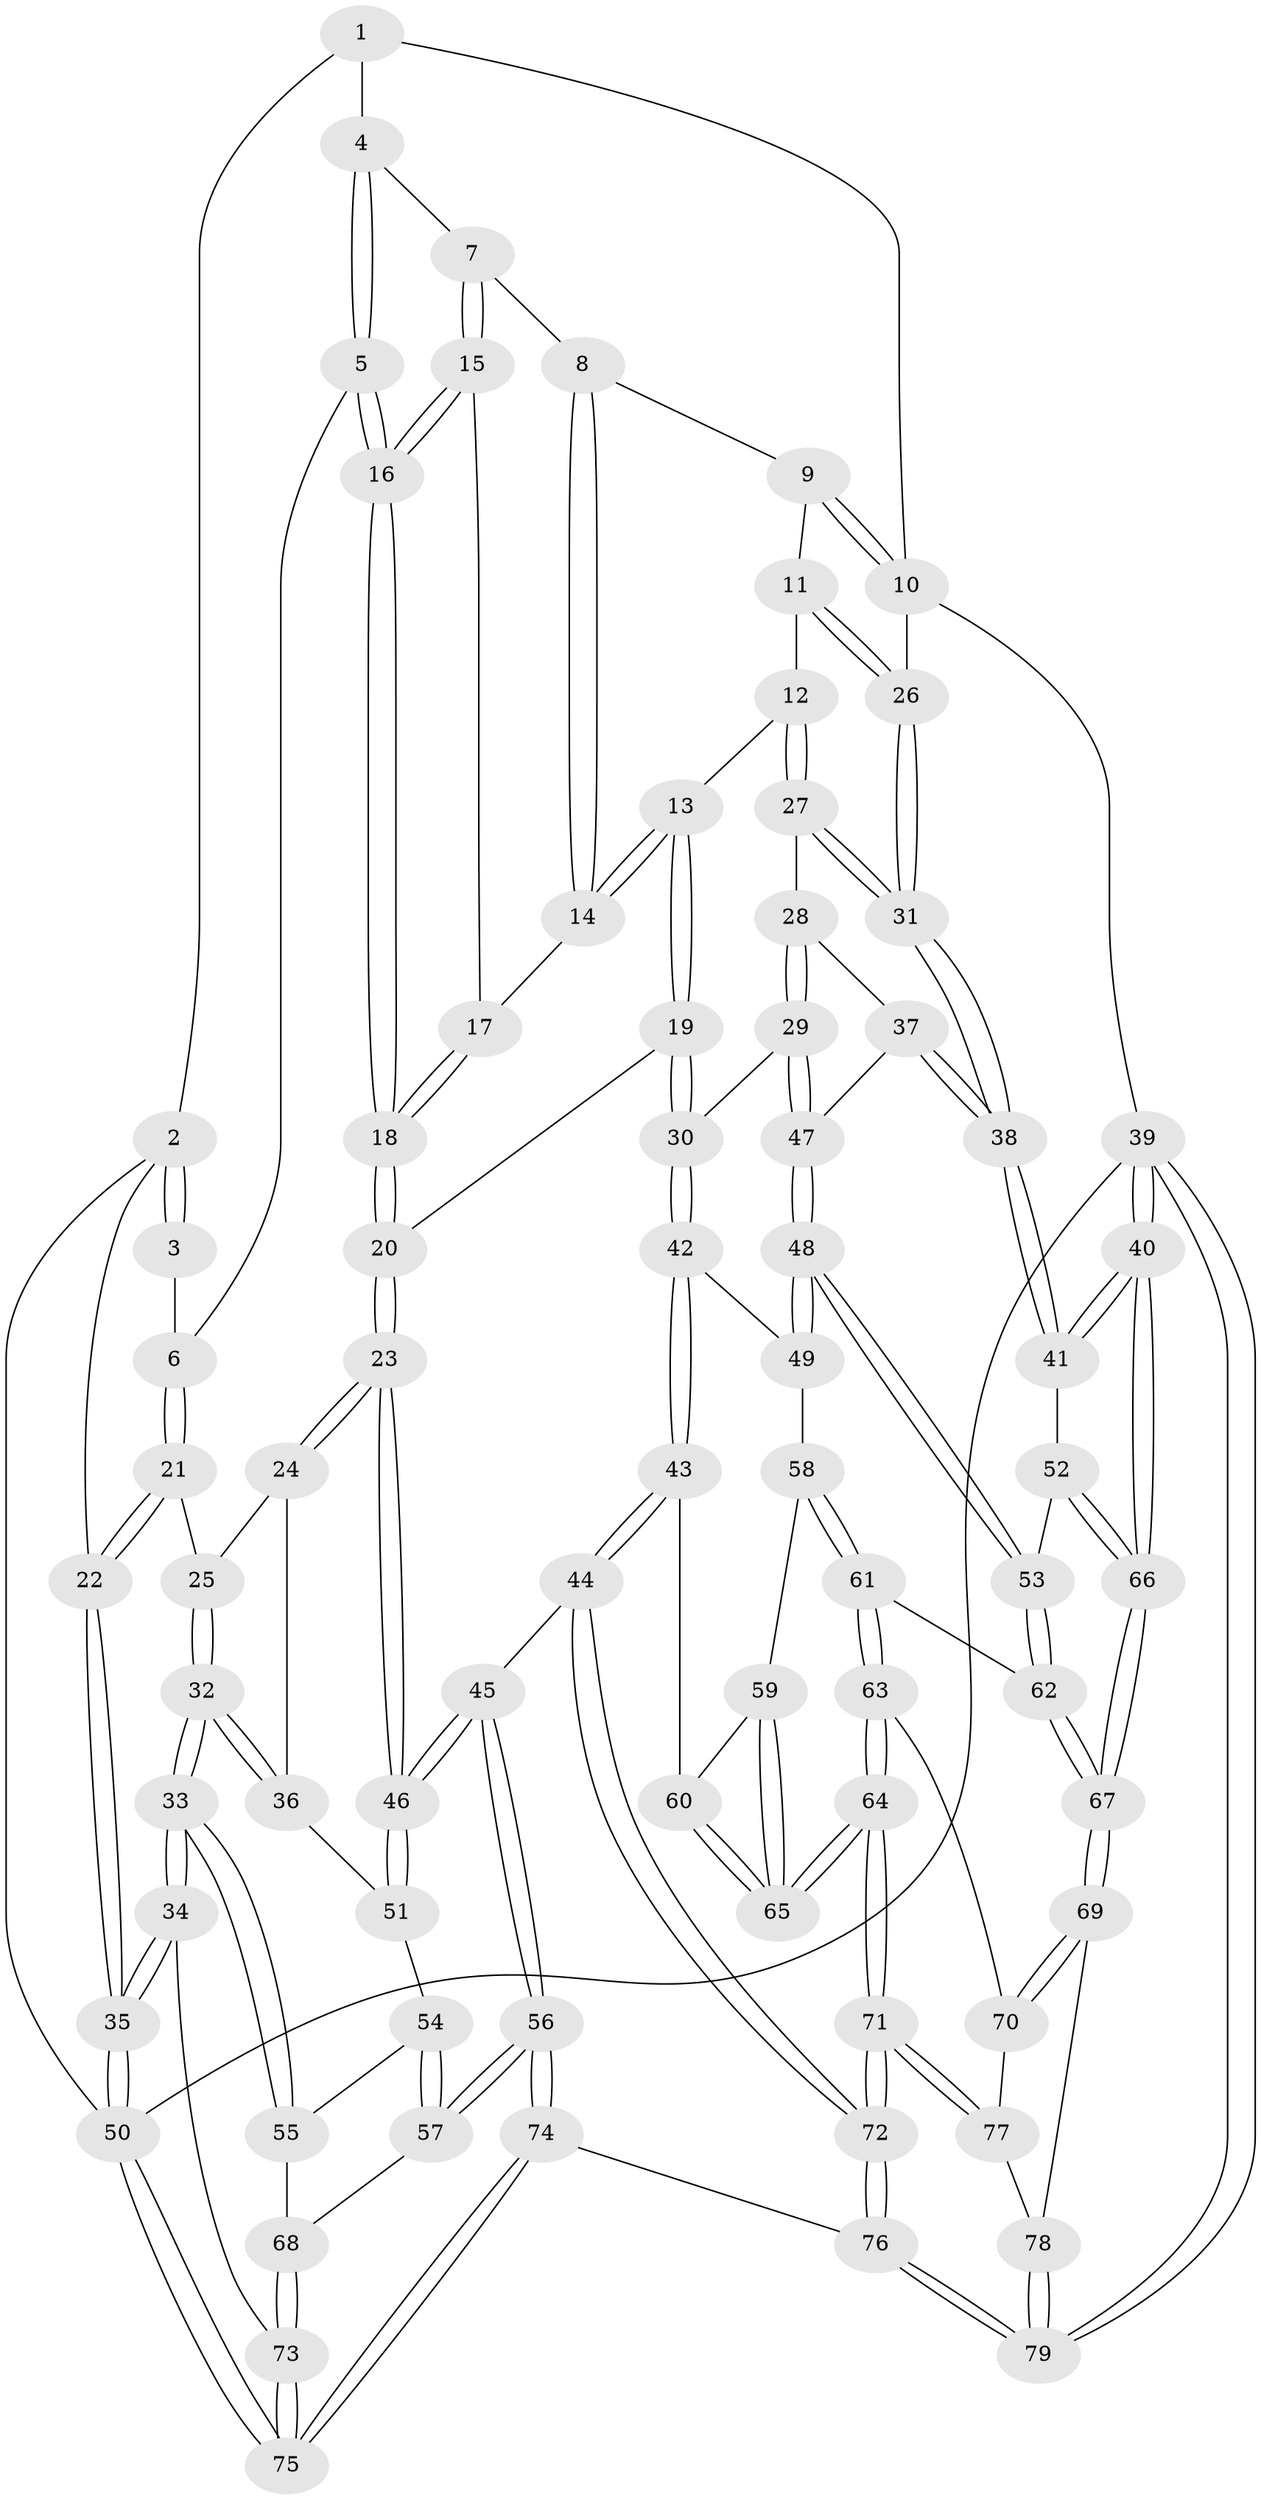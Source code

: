 // coarse degree distribution, {4: 0.391304347826087, 5: 0.43478260869565216, 6: 0.021739130434782608, 7: 0.021739130434782608, 3: 0.10869565217391304, 2: 0.021739130434782608}
// Generated by graph-tools (version 1.1) at 2025/42/03/06/25 10:42:31]
// undirected, 79 vertices, 194 edges
graph export_dot {
graph [start="1"]
  node [color=gray90,style=filled];
  1 [pos="+0.24079077806336677+0"];
  2 [pos="+0+0.22471332096395"];
  3 [pos="+0.09254708190894066+0.043933824360996736"];
  4 [pos="+0.3167758979594702+0"];
  5 [pos="+0.26050564777401525+0.14209676143007954"];
  6 [pos="+0.15055970790376708+0.2183287747405894"];
  7 [pos="+0.5602383744841857+0"];
  8 [pos="+0.6005105099800045+0"];
  9 [pos="+0.6758366662724165+0"];
  10 [pos="+1+0"];
  11 [pos="+0.7451867948178837+0.2583704899372337"];
  12 [pos="+0.7307713445596489+0.2865318789060125"];
  13 [pos="+0.7140488137930999+0.28547047940138887"];
  14 [pos="+0.6368617995992556+0.2335348910507863"];
  15 [pos="+0.5033958073629899+0.13968081028176868"];
  16 [pos="+0.4004592426511458+0.24946084683736602"];
  17 [pos="+0.5975518090510927+0.22974376852910128"];
  18 [pos="+0.4281440820211201+0.3336400634135577"];
  19 [pos="+0.5360389152429192+0.40958197371091926"];
  20 [pos="+0.42888693517060017+0.3772396912166969"];
  21 [pos="+0.09042306914568476+0.2712104345845926"];
  22 [pos="+0+0.2325640646934665"];
  23 [pos="+0.37052860357324124+0.4355469408204797"];
  24 [pos="+0.19363075874120136+0.37086303760396466"];
  25 [pos="+0.12774048716017192+0.32978119590151866"];
  26 [pos="+1+0"];
  27 [pos="+0.7800838907987875+0.3552182853383396"];
  28 [pos="+0.7819120966044771+0.359152802116615"];
  29 [pos="+0.5997153172936971+0.47506089410954555"];
  30 [pos="+0.5868411881471919+0.4791418623466381"];
  31 [pos="+1+0"];
  32 [pos="+0.09055781098835924+0.5467846486837857"];
  33 [pos="+0.0036800474136682074+0.6541601749205428"];
  34 [pos="+0+0.6797486912452649"];
  35 [pos="+0+0.6910809033299816"];
  36 [pos="+0.19373289263949758+0.5282244095695534"];
  37 [pos="+0.8138352989645298+0.40639669647465315"];
  38 [pos="+1+0.33846594052873824"];
  39 [pos="+1+1"];
  40 [pos="+1+0.9234017723383607"];
  41 [pos="+1+0.3627839383996646"];
  42 [pos="+0.5940536219934596+0.520503917293328"];
  43 [pos="+0.45550261019209315+0.637650692478447"];
  44 [pos="+0.4442929072663786+0.6406225288979372"];
  45 [pos="+0.3946053001583652+0.6227943918538947"];
  46 [pos="+0.3594518112657712+0.5096129961971636"];
  47 [pos="+0.8073206468158199+0.4676791301176463"];
  48 [pos="+0.810395206214795+0.5219711278237317"];
  49 [pos="+0.6244423009017037+0.5479100478585619"];
  50 [pos="+0+1"];
  51 [pos="+0.2379392721420207+0.5407556718078236"];
  52 [pos="+0.9257896947554863+0.5480137836326441"];
  53 [pos="+0.8230547268642294+0.5510032783244788"];
  54 [pos="+0.21856768142098523+0.5915003518537404"];
  55 [pos="+0.16704943800113287+0.6377721187448867"];
  56 [pos="+0.3688074395172458+0.6490130100170329"];
  57 [pos="+0.2949079080660873+0.6795135811970209"];
  58 [pos="+0.6315511532057901+0.5837406595174134"];
  59 [pos="+0.6291007696976374+0.5892905590658347"];
  60 [pos="+0.5592577993151002+0.6592118898377781"];
  61 [pos="+0.742307383728484+0.6658013795836947"];
  62 [pos="+0.8154603154039429+0.611465119718157"];
  63 [pos="+0.7304905968699764+0.6849564902550632"];
  64 [pos="+0.6378157118652504+0.7251881617120414"];
  65 [pos="+0.6322433728794273+0.717575145206184"];
  66 [pos="+1+0.9179041579514593"];
  67 [pos="+0.9838086208466094+0.8020952568788846"];
  68 [pos="+0.2858460907912842+0.685138868894531"];
  69 [pos="+0.8460870145230287+0.8196018364945171"];
  70 [pos="+0.7469089403977007+0.7292345575164139"];
  71 [pos="+0.5789394348338028+0.874786772128496"];
  72 [pos="+0.5519780706798714+0.903217625174688"];
  73 [pos="+0.19205755893870058+0.8266577563007351"];
  74 [pos="+0.3581020269536553+1"];
  75 [pos="+0.32731744421121983+1"];
  76 [pos="+0.49114129321958+1"];
  77 [pos="+0.7196523074244118+0.833412691009789"];
  78 [pos="+0.7971409158637005+0.8462035987213613"];
  79 [pos="+0.7225486321007554+1"];
  1 -- 2;
  1 -- 4;
  1 -- 10;
  2 -- 3;
  2 -- 3;
  2 -- 22;
  2 -- 50;
  3 -- 6;
  4 -- 5;
  4 -- 5;
  4 -- 7;
  5 -- 6;
  5 -- 16;
  5 -- 16;
  6 -- 21;
  6 -- 21;
  7 -- 8;
  7 -- 15;
  7 -- 15;
  8 -- 9;
  8 -- 14;
  8 -- 14;
  9 -- 10;
  9 -- 10;
  9 -- 11;
  10 -- 26;
  10 -- 39;
  11 -- 12;
  11 -- 26;
  11 -- 26;
  12 -- 13;
  12 -- 27;
  12 -- 27;
  13 -- 14;
  13 -- 14;
  13 -- 19;
  13 -- 19;
  14 -- 17;
  15 -- 16;
  15 -- 16;
  15 -- 17;
  16 -- 18;
  16 -- 18;
  17 -- 18;
  17 -- 18;
  18 -- 20;
  18 -- 20;
  19 -- 20;
  19 -- 30;
  19 -- 30;
  20 -- 23;
  20 -- 23;
  21 -- 22;
  21 -- 22;
  21 -- 25;
  22 -- 35;
  22 -- 35;
  23 -- 24;
  23 -- 24;
  23 -- 46;
  23 -- 46;
  24 -- 25;
  24 -- 36;
  25 -- 32;
  25 -- 32;
  26 -- 31;
  26 -- 31;
  27 -- 28;
  27 -- 31;
  27 -- 31;
  28 -- 29;
  28 -- 29;
  28 -- 37;
  29 -- 30;
  29 -- 47;
  29 -- 47;
  30 -- 42;
  30 -- 42;
  31 -- 38;
  31 -- 38;
  32 -- 33;
  32 -- 33;
  32 -- 36;
  32 -- 36;
  33 -- 34;
  33 -- 34;
  33 -- 55;
  33 -- 55;
  34 -- 35;
  34 -- 35;
  34 -- 73;
  35 -- 50;
  35 -- 50;
  36 -- 51;
  37 -- 38;
  37 -- 38;
  37 -- 47;
  38 -- 41;
  38 -- 41;
  39 -- 40;
  39 -- 40;
  39 -- 79;
  39 -- 79;
  39 -- 50;
  40 -- 41;
  40 -- 41;
  40 -- 66;
  40 -- 66;
  41 -- 52;
  42 -- 43;
  42 -- 43;
  42 -- 49;
  43 -- 44;
  43 -- 44;
  43 -- 60;
  44 -- 45;
  44 -- 72;
  44 -- 72;
  45 -- 46;
  45 -- 46;
  45 -- 56;
  45 -- 56;
  46 -- 51;
  46 -- 51;
  47 -- 48;
  47 -- 48;
  48 -- 49;
  48 -- 49;
  48 -- 53;
  48 -- 53;
  49 -- 58;
  50 -- 75;
  50 -- 75;
  51 -- 54;
  52 -- 53;
  52 -- 66;
  52 -- 66;
  53 -- 62;
  53 -- 62;
  54 -- 55;
  54 -- 57;
  54 -- 57;
  55 -- 68;
  56 -- 57;
  56 -- 57;
  56 -- 74;
  56 -- 74;
  57 -- 68;
  58 -- 59;
  58 -- 61;
  58 -- 61;
  59 -- 60;
  59 -- 65;
  59 -- 65;
  60 -- 65;
  60 -- 65;
  61 -- 62;
  61 -- 63;
  61 -- 63;
  62 -- 67;
  62 -- 67;
  63 -- 64;
  63 -- 64;
  63 -- 70;
  64 -- 65;
  64 -- 65;
  64 -- 71;
  64 -- 71;
  66 -- 67;
  66 -- 67;
  67 -- 69;
  67 -- 69;
  68 -- 73;
  68 -- 73;
  69 -- 70;
  69 -- 70;
  69 -- 78;
  70 -- 77;
  71 -- 72;
  71 -- 72;
  71 -- 77;
  71 -- 77;
  72 -- 76;
  72 -- 76;
  73 -- 75;
  73 -- 75;
  74 -- 75;
  74 -- 75;
  74 -- 76;
  76 -- 79;
  76 -- 79;
  77 -- 78;
  78 -- 79;
  78 -- 79;
}
